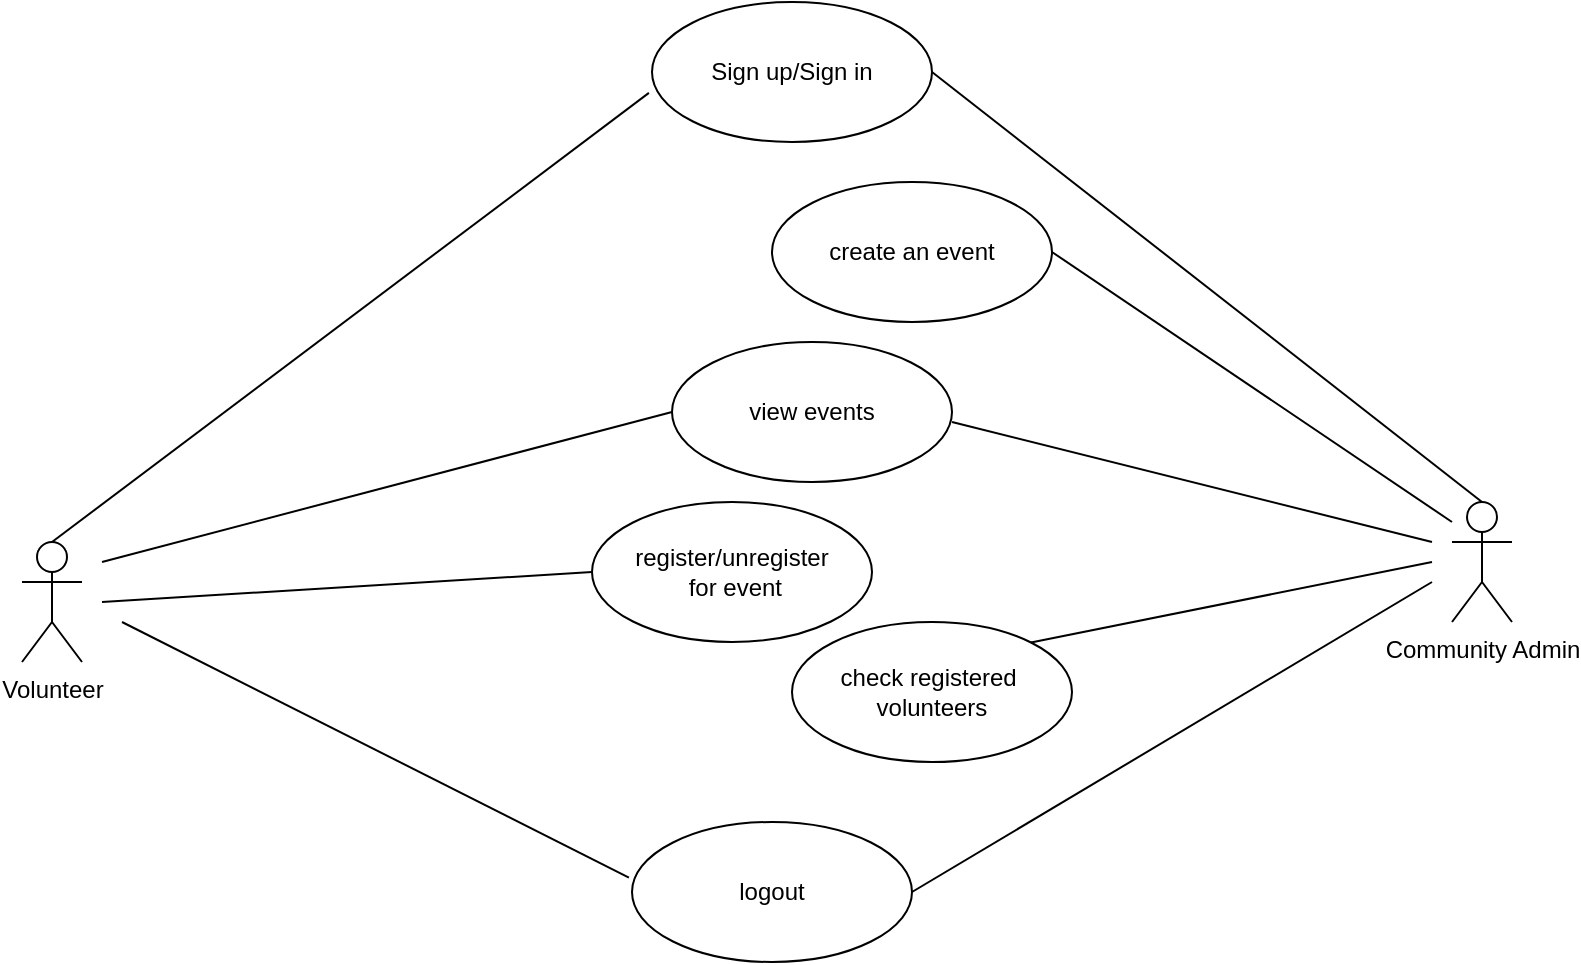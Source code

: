<mxfile version="21.2.8" type="device">
  <diagram name="Page-1" id="Ugt_GEf-WRC9HJb7Y8Uc">
    <mxGraphModel dx="1276" dy="654" grid="1" gridSize="10" guides="1" tooltips="1" connect="1" arrows="1" fold="1" page="1" pageScale="1" pageWidth="850" pageHeight="1100" math="0" shadow="0">
      <root>
        <mxCell id="0" />
        <mxCell id="1" parent="0" />
        <mxCell id="MrNizOibcVdqVOyJ6Mnh-1" value="Volunteer" style="shape=umlActor;verticalLabelPosition=bottom;verticalAlign=top;html=1;labelPosition=center;align=center;" parent="1" vertex="1">
          <mxGeometry x="25" y="300" width="30" height="60" as="geometry" />
        </mxCell>
        <mxCell id="MrNizOibcVdqVOyJ6Mnh-3" value="Sign up/Sign in" style="ellipse;whiteSpace=wrap;html=1;" parent="1" vertex="1">
          <mxGeometry x="340" y="30" width="140" height="70" as="geometry" />
        </mxCell>
        <mxCell id="MrNizOibcVdqVOyJ6Mnh-5" value="register/unregister&lt;br&gt;&amp;nbsp;for event" style="ellipse;whiteSpace=wrap;html=1;" parent="1" vertex="1">
          <mxGeometry x="310" y="280" width="140" height="70" as="geometry" />
        </mxCell>
        <mxCell id="MrNizOibcVdqVOyJ6Mnh-7" value="view events" style="ellipse;whiteSpace=wrap;html=1;" parent="1" vertex="1">
          <mxGeometry x="350" y="200" width="140" height="70" as="geometry" />
        </mxCell>
        <mxCell id="MrNizOibcVdqVOyJ6Mnh-9" value="" style="endArrow=none;html=1;rounded=0;entryX=0;entryY=0.5;entryDx=0;entryDy=0;" parent="1" edge="1" target="MrNizOibcVdqVOyJ6Mnh-7">
          <mxGeometry width="50" height="50" relative="1" as="geometry">
            <mxPoint x="65" y="310" as="sourcePoint" />
            <mxPoint x="365" y="190" as="targetPoint" />
          </mxGeometry>
        </mxCell>
        <mxCell id="MrNizOibcVdqVOyJ6Mnh-10" value="" style="endArrow=none;html=1;rounded=0;entryX=0;entryY=0.5;entryDx=0;entryDy=0;" parent="1" edge="1" target="MrNizOibcVdqVOyJ6Mnh-5">
          <mxGeometry width="50" height="50" relative="1" as="geometry">
            <mxPoint x="65" y="330" as="sourcePoint" />
            <mxPoint x="315" y="270" as="targetPoint" />
          </mxGeometry>
        </mxCell>
        <mxCell id="MrNizOibcVdqVOyJ6Mnh-21" value="Community Admin" style="shape=umlActor;verticalLabelPosition=bottom;verticalAlign=top;html=1;outlineConnect=0;" parent="1" vertex="1">
          <mxGeometry x="740" y="280" width="30" height="60" as="geometry" />
        </mxCell>
        <mxCell id="MrNizOibcVdqVOyJ6Mnh-22" value="" style="endArrow=none;html=1;rounded=0;entryX=-0.011;entryY=0.649;entryDx=0;entryDy=0;entryPerimeter=0;exitX=0.5;exitY=0;exitDx=0;exitDy=0;exitPerimeter=0;" parent="1" edge="1" target="MrNizOibcVdqVOyJ6Mnh-3" source="MrNizOibcVdqVOyJ6Mnh-1">
          <mxGeometry width="50" height="50" relative="1" as="geometry">
            <mxPoint x="40" y="150" as="sourcePoint" />
            <mxPoint x="300" y="120" as="targetPoint" />
          </mxGeometry>
        </mxCell>
        <mxCell id="MrNizOibcVdqVOyJ6Mnh-24" value="" style="endArrow=none;html=1;rounded=0;exitX=1;exitY=0.5;exitDx=0;exitDy=0;" parent="1" edge="1" source="VMS3bR8kqiYhAbY8MyQ3-6">
          <mxGeometry width="50" height="50" relative="1" as="geometry">
            <mxPoint x="480" y="470" as="sourcePoint" />
            <mxPoint x="730" y="320" as="targetPoint" />
          </mxGeometry>
        </mxCell>
        <mxCell id="MrNizOibcVdqVOyJ6Mnh-26" value="" style="endArrow=none;html=1;rounded=0;" parent="1" edge="1">
          <mxGeometry width="50" height="50" relative="1" as="geometry">
            <mxPoint x="490" y="240" as="sourcePoint" />
            <mxPoint x="730" y="300" as="targetPoint" />
            <Array as="points" />
          </mxGeometry>
        </mxCell>
        <mxCell id="VMS3bR8kqiYhAbY8MyQ3-1" value="" style="endArrow=none;html=1;rounded=0;entryX=0.5;entryY=0;entryDx=0;entryDy=0;entryPerimeter=0;exitX=1;exitY=0.5;exitDx=0;exitDy=0;" edge="1" parent="1" source="MrNizOibcVdqVOyJ6Mnh-3" target="MrNizOibcVdqVOyJ6Mnh-21">
          <mxGeometry width="50" height="50" relative="1" as="geometry">
            <mxPoint x="50" y="310" as="sourcePoint" />
            <mxPoint x="348" y="95" as="targetPoint" />
          </mxGeometry>
        </mxCell>
        <mxCell id="VMS3bR8kqiYhAbY8MyQ3-2" value="create an event" style="ellipse;whiteSpace=wrap;html=1;" vertex="1" parent="1">
          <mxGeometry x="400" y="120" width="140" height="70" as="geometry" />
        </mxCell>
        <mxCell id="VMS3bR8kqiYhAbY8MyQ3-3" value="" style="endArrow=none;html=1;rounded=0;exitX=1;exitY=0.5;exitDx=0;exitDy=0;" edge="1" parent="1" source="VMS3bR8kqiYhAbY8MyQ3-2">
          <mxGeometry width="50" height="50" relative="1" as="geometry">
            <mxPoint x="499" y="191" as="sourcePoint" />
            <mxPoint x="740" y="290" as="targetPoint" />
            <Array as="points" />
          </mxGeometry>
        </mxCell>
        <mxCell id="VMS3bR8kqiYhAbY8MyQ3-4" value="check registered&amp;nbsp;&lt;br&gt;volunteers" style="ellipse;whiteSpace=wrap;html=1;" vertex="1" parent="1">
          <mxGeometry x="410" y="340" width="140" height="70" as="geometry" />
        </mxCell>
        <mxCell id="VMS3bR8kqiYhAbY8MyQ3-5" value="" style="endArrow=none;html=1;rounded=0;exitX=1;exitY=0;exitDx=0;exitDy=0;" edge="1" parent="1" source="VMS3bR8kqiYhAbY8MyQ3-4">
          <mxGeometry width="50" height="50" relative="1" as="geometry">
            <mxPoint x="509" y="421" as="sourcePoint" />
            <mxPoint x="730" y="310" as="targetPoint" />
            <Array as="points" />
          </mxGeometry>
        </mxCell>
        <mxCell id="VMS3bR8kqiYhAbY8MyQ3-6" value="logout" style="ellipse;whiteSpace=wrap;html=1;" vertex="1" parent="1">
          <mxGeometry x="330" y="440" width="140" height="70" as="geometry" />
        </mxCell>
        <mxCell id="VMS3bR8kqiYhAbY8MyQ3-7" value="" style="endArrow=none;html=1;rounded=0;entryX=-0.011;entryY=0.397;entryDx=0;entryDy=0;entryPerimeter=0;" edge="1" parent="1" target="VMS3bR8kqiYhAbY8MyQ3-6">
          <mxGeometry width="50" height="50" relative="1" as="geometry">
            <mxPoint x="75" y="340" as="sourcePoint" />
            <mxPoint x="320" y="325" as="targetPoint" />
          </mxGeometry>
        </mxCell>
      </root>
    </mxGraphModel>
  </diagram>
</mxfile>
